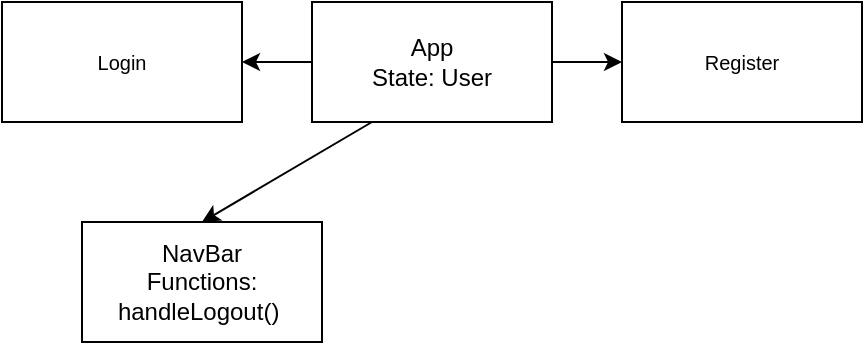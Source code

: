 <mxfile>
    <diagram id="Sgde77TUKPnBAmtR4Zbu" name="Page-1">
        <mxGraphModel dx="1016" dy="415" grid="1" gridSize="10" guides="1" tooltips="1" connect="1" arrows="1" fold="1" page="1" pageScale="1" pageWidth="850" pageHeight="1100" math="0" shadow="0">
            <root>
                <mxCell id="0"/>
                <mxCell id="1" parent="0"/>
                <mxCell id="5" style="edgeStyle=none;html=1;exitX=0;exitY=0.5;exitDx=0;exitDy=0;entryX=1;entryY=0.5;entryDx=0;entryDy=0;fontSize=10;" parent="1" source="2" target="4" edge="1">
                    <mxGeometry relative="1" as="geometry"/>
                </mxCell>
                <mxCell id="6" style="edgeStyle=none;html=1;exitX=1;exitY=0.5;exitDx=0;exitDy=0;fontSize=10;" parent="1" source="2" target="3" edge="1">
                    <mxGeometry relative="1" as="geometry"/>
                </mxCell>
                <mxCell id="8" style="edgeStyle=none;html=1;exitX=0.25;exitY=1;exitDx=0;exitDy=0;entryX=0.5;entryY=0;entryDx=0;entryDy=0;" edge="1" parent="1" source="2" target="7">
                    <mxGeometry relative="1" as="geometry"/>
                </mxCell>
                <mxCell id="2" value="App&lt;br&gt;State: User" style="rounded=0;whiteSpace=wrap;html=1;" parent="1" vertex="1">
                    <mxGeometry x="365" y="30" width="120" height="60" as="geometry"/>
                </mxCell>
                <mxCell id="3" value="Register" style="rounded=0;whiteSpace=wrap;html=1;fontSize=10;" parent="1" vertex="1">
                    <mxGeometry x="520" y="30" width="120" height="60" as="geometry"/>
                </mxCell>
                <mxCell id="4" value="Login" style="rounded=0;whiteSpace=wrap;html=1;fontSize=10;" parent="1" vertex="1">
                    <mxGeometry x="210" y="30" width="120" height="60" as="geometry"/>
                </mxCell>
                <mxCell id="7" value="NavBar&lt;br&gt;Functions: handleLogout()&amp;nbsp;" style="rounded=0;whiteSpace=wrap;html=1;" vertex="1" parent="1">
                    <mxGeometry x="250" y="140" width="120" height="60" as="geometry"/>
                </mxCell>
            </root>
        </mxGraphModel>
    </diagram>
</mxfile>